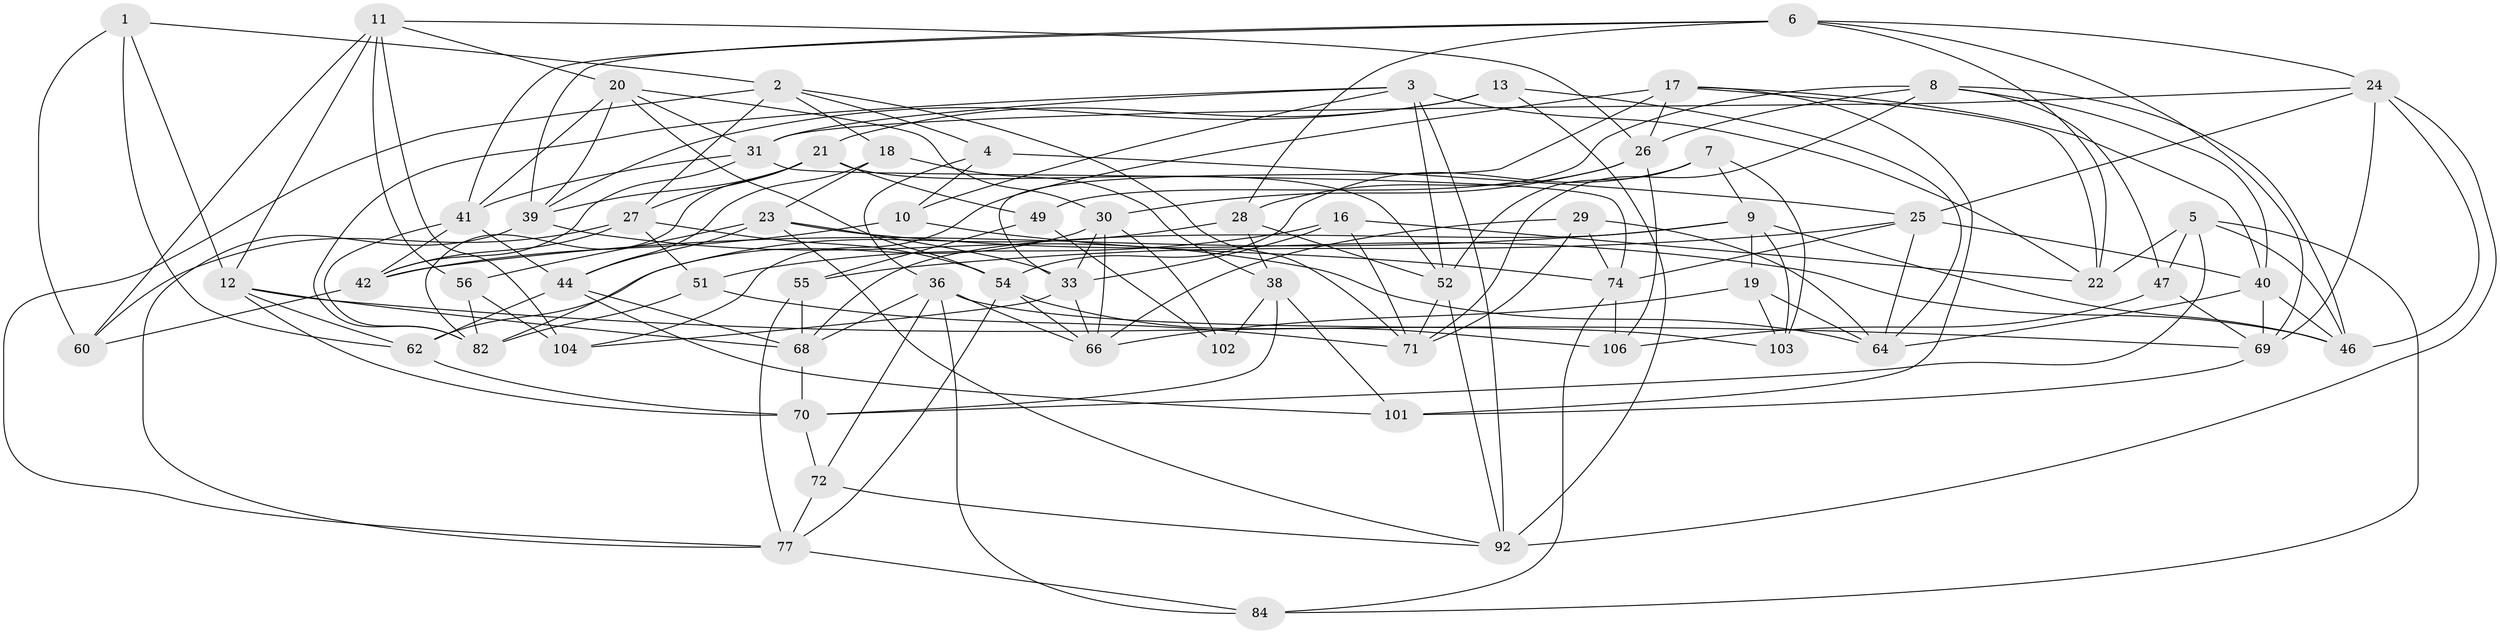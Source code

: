 // original degree distribution, {4: 1.0}
// Generated by graph-tools (version 1.1) at 2025/42/03/06/25 10:42:21]
// undirected, 64 vertices, 167 edges
graph export_dot {
graph [start="1"]
  node [color=gray90,style=filled];
  1;
  2 [super="+14"];
  3 [super="+61"];
  4;
  5 [super="+37"];
  6 [super="+73"];
  7;
  8 [super="+15"];
  9 [super="+34"];
  10;
  11 [super="+67"];
  12 [super="+65"];
  13;
  16;
  17 [super="+97"];
  18;
  19;
  20 [super="+53"];
  21 [super="+81"];
  22 [super="+83"];
  23 [super="+76"];
  24 [super="+50"];
  25 [super="+58"];
  26 [super="+32"];
  27 [super="+48"];
  28 [super="+96"];
  29;
  30 [super="+79"];
  31 [super="+57"];
  33 [super="+35"];
  36 [super="+100"];
  38 [super="+78"];
  39 [super="+45"];
  40 [super="+90"];
  41 [super="+87"];
  42 [super="+43"];
  44 [super="+63"];
  46 [super="+95"];
  47;
  49;
  51;
  52 [super="+80"];
  54 [super="+59"];
  55;
  56;
  60;
  62 [super="+86"];
  64 [super="+88"];
  66 [super="+89"];
  68 [super="+85"];
  69 [super="+99"];
  70 [super="+75"];
  71 [super="+91"];
  72;
  74 [super="+93"];
  77 [super="+105"];
  82 [super="+98"];
  84;
  92 [super="+94"];
  101;
  102;
  103;
  104;
  106;
  1 -- 2;
  1 -- 60;
  1 -- 12;
  1 -- 62;
  2 -- 71;
  2 -- 27;
  2 -- 18;
  2 -- 4;
  2 -- 77;
  3 -- 92;
  3 -- 31;
  3 -- 10;
  3 -- 82;
  3 -- 22;
  3 -- 52;
  4 -- 36;
  4 -- 10;
  4 -- 25;
  5 -- 22 [weight=2];
  5 -- 46;
  5 -- 84;
  5 -- 70;
  5 -- 47;
  6 -- 41;
  6 -- 24;
  6 -- 22;
  6 -- 69;
  6 -- 39;
  6 -- 28;
  7 -- 103;
  7 -- 9;
  7 -- 54;
  7 -- 52;
  8 -- 47;
  8 -- 71;
  8 -- 49;
  8 -- 40;
  8 -- 46;
  8 -- 26;
  9 -- 42;
  9 -- 19;
  9 -- 103;
  9 -- 68;
  9 -- 46;
  10 -- 74;
  10 -- 42;
  11 -- 104;
  11 -- 60;
  11 -- 20;
  11 -- 56;
  11 -- 26;
  11 -- 12;
  12 -- 62;
  12 -- 69;
  12 -- 70;
  12 -- 68;
  13 -- 21;
  13 -- 39;
  13 -- 64;
  13 -- 92;
  16 -- 71;
  16 -- 51;
  16 -- 22;
  16 -- 33;
  17 -- 104;
  17 -- 26;
  17 -- 22;
  17 -- 40;
  17 -- 101;
  17 -- 33;
  18 -- 44;
  18 -- 38;
  18 -- 23;
  19 -- 103;
  19 -- 66;
  19 -- 64;
  20 -- 30;
  20 -- 54;
  20 -- 31;
  20 -- 39;
  20 -- 41;
  21 -- 49;
  21 -- 52;
  21 -- 27;
  21 -- 39;
  21 -- 82;
  23 -- 33;
  23 -- 56;
  23 -- 44;
  23 -- 46;
  23 -- 92;
  24 -- 92;
  24 -- 69;
  24 -- 46;
  24 -- 31;
  24 -- 25;
  25 -- 55;
  25 -- 74;
  25 -- 40;
  25 -- 64;
  26 -- 106;
  26 -- 30;
  26 -- 28;
  27 -- 51;
  27 -- 42;
  27 -- 60;
  27 -- 54;
  28 -- 62 [weight=2];
  28 -- 52;
  28 -- 38;
  29 -- 66;
  29 -- 64;
  29 -- 74;
  29 -- 71;
  30 -- 33;
  30 -- 66;
  30 -- 102;
  30 -- 82;
  31 -- 41;
  31 -- 74;
  31 -- 42;
  33 -- 104;
  33 -- 66;
  36 -- 103;
  36 -- 66;
  36 -- 72;
  36 -- 68;
  36 -- 84;
  38 -- 101;
  38 -- 102 [weight=2];
  38 -- 70;
  39 -- 64;
  39 -- 77;
  40 -- 64;
  40 -- 69;
  40 -- 46;
  41 -- 44;
  41 -- 42;
  41 -- 82;
  42 -- 60;
  44 -- 62;
  44 -- 101;
  44 -- 68;
  47 -- 106;
  47 -- 69;
  49 -- 102;
  49 -- 55;
  51 -- 82;
  51 -- 71;
  52 -- 92;
  52 -- 71;
  54 -- 106;
  54 -- 66;
  54 -- 77;
  55 -- 77;
  55 -- 68;
  56 -- 82;
  56 -- 104;
  62 -- 70;
  68 -- 70;
  69 -- 101;
  70 -- 72;
  72 -- 77;
  72 -- 92;
  74 -- 84;
  74 -- 106;
  77 -- 84;
}
